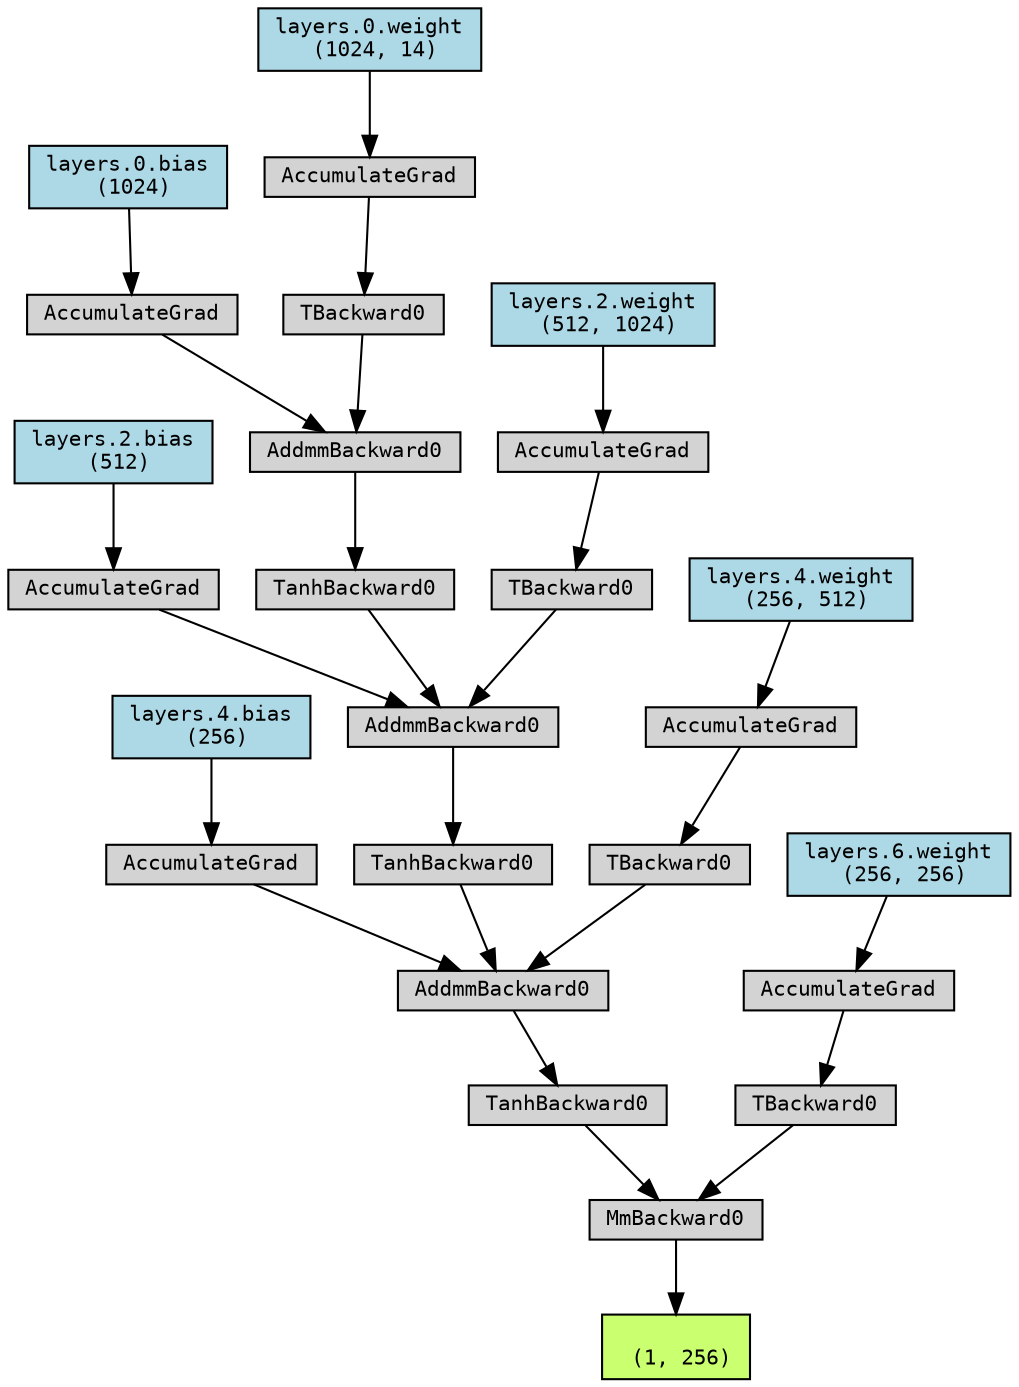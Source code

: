 digraph {
	graph [size="12,12"]
	node [align=left fontname=monospace fontsize=10 height=0.2 ranksep=0.1 shape=box style=filled]
	1218532672752 [label="
 (1, 256)" fillcolor=darkolivegreen1]
	1215733144768 [label=MmBackward0]
	1215733144912 -> 1215733144768
	1215733144912 [label=TanhBackward0]
	1215733144816 -> 1215733144912
	1215733144816 [label=AddmmBackward0]
	1215733141456 -> 1215733144816
	1217415993504 [label="layers.4.bias
 (256)" fillcolor=lightblue]
	1217415993504 -> 1215733141456
	1215733141456 [label=AccumulateGrad]
	1215733144288 -> 1215733144816
	1215733144288 [label=TanhBackward0]
	1215733144384 -> 1215733144288
	1215733144384 [label=AddmmBackward0]
	1215733141744 -> 1215733144384
	1217415993424 [label="layers.2.bias
 (512)" fillcolor=lightblue]
	1217415993424 -> 1215733141744
	1215733141744 [label=AccumulateGrad]
	1215733144576 -> 1215733144384
	1215733144576 [label=TanhBackward0]
	1215733145296 -> 1215733144576
	1215733145296 [label=AddmmBackward0]
	1215733142032 -> 1215733145296
	1217415992304 [label="layers.0.bias
 (1024)" fillcolor=lightblue]
	1217415992304 -> 1215733142032
	1215733142032 [label=AccumulateGrad]
	1215733145488 -> 1215733145296
	1215733145488 [label=TBackward0]
	1215733142080 -> 1215733145488
	1217415136176 [label="layers.0.weight
 (1024, 14)" fillcolor=lightblue]
	1217415136176 -> 1215733142080
	1215733142080 [label=AccumulateGrad]
	1215733144528 -> 1215733144384
	1215733144528 [label=TBackward0]
	1215733142128 -> 1215733144528
	1217415992224 [label="layers.2.weight
 (512, 1024)" fillcolor=lightblue]
	1217415992224 -> 1215733142128
	1215733142128 [label=AccumulateGrad]
	1215733143280 -> 1215733144816
	1215733143280 [label=TBackward0]
	1215733141936 -> 1215733143280
	1217415993104 [label="layers.4.weight
 (256, 512)" fillcolor=lightblue]
	1217415993104 -> 1215733141936
	1215733141936 [label=AccumulateGrad]
	1215733144720 -> 1215733144768
	1215733144720 [label=TBackward0]
	1215733141792 -> 1215733144720
	1217415993584 [label="layers.6.weight
 (256, 256)" fillcolor=lightblue]
	1217415993584 -> 1215733141792
	1215733141792 [label=AccumulateGrad]
	1215733144768 -> 1218532672752
}
